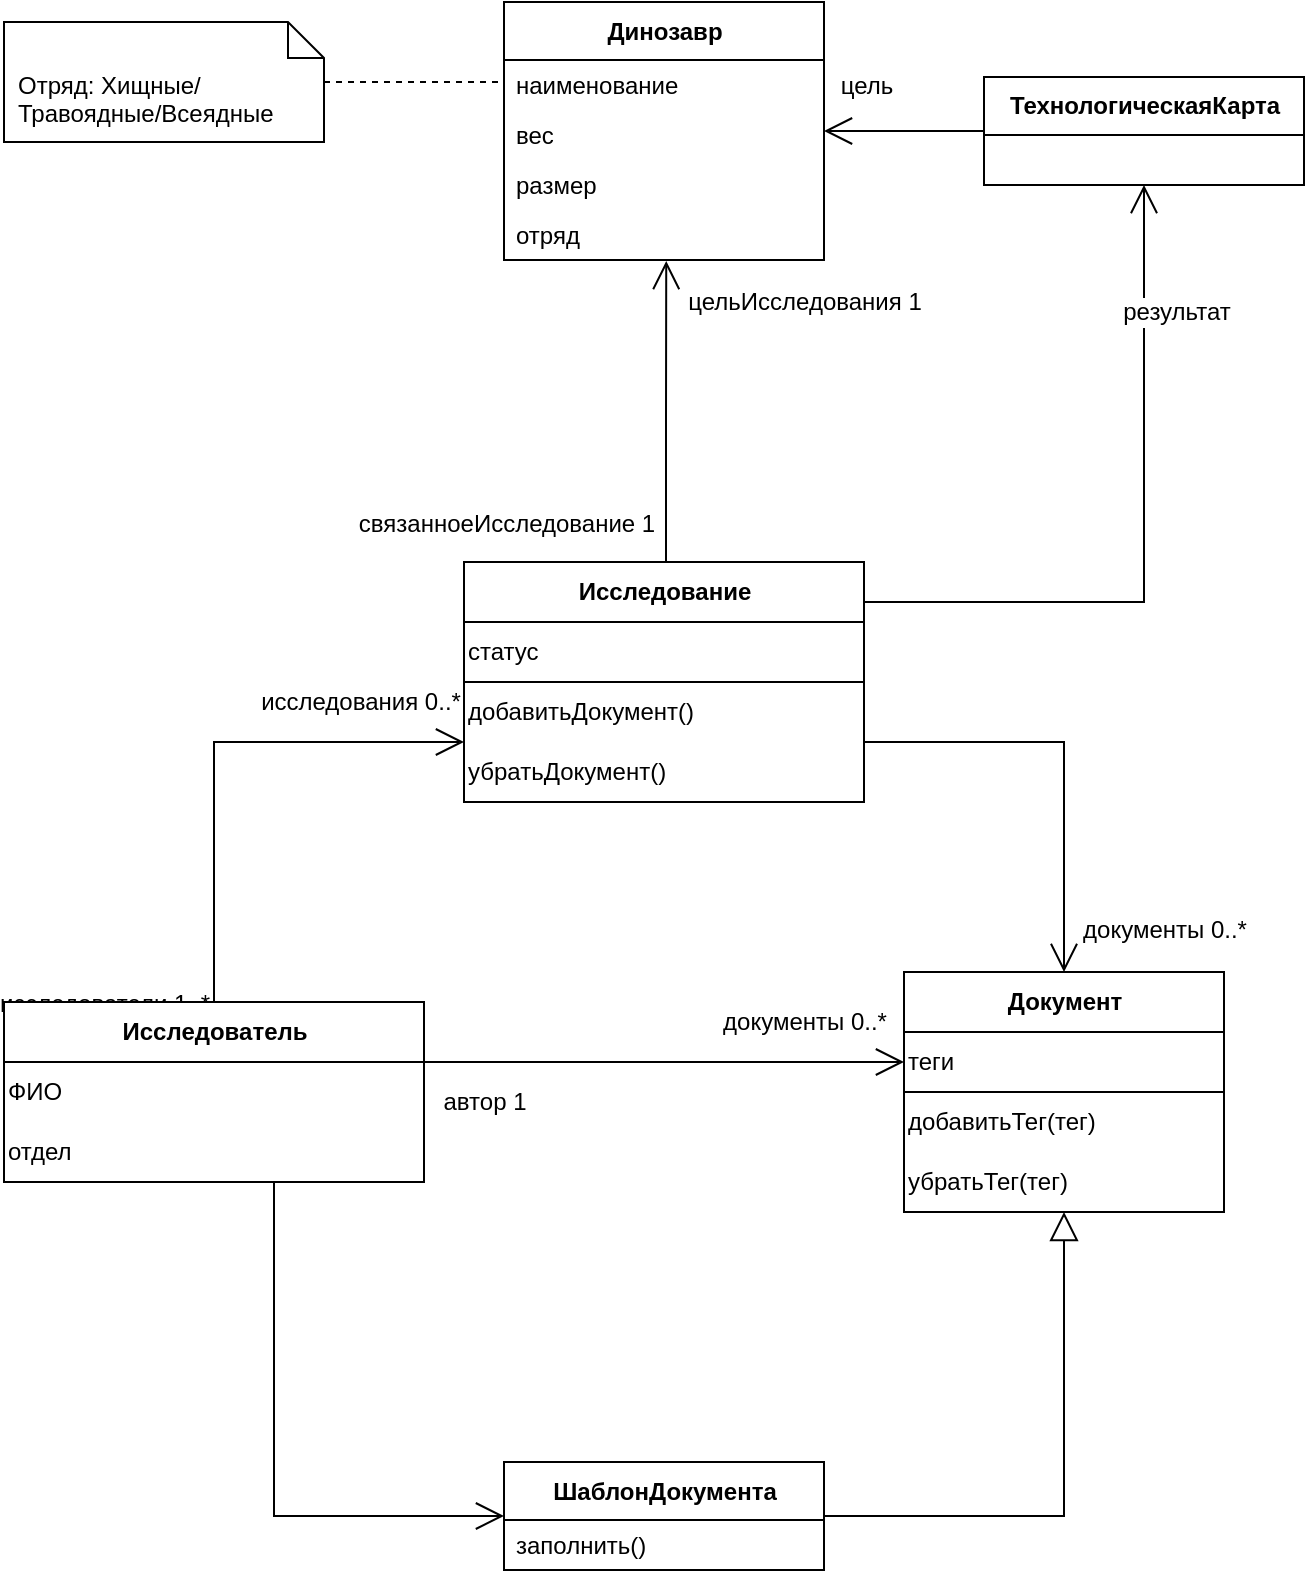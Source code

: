 <mxfile version="15.5.5" type="github">
  <diagram id="EWaqJKp26MO9iZfYcjwB" name="Page-1">
    <mxGraphModel dx="2568" dy="963" grid="1" gridSize="10" guides="1" tooltips="1" connect="1" arrows="1" fold="1" page="1" pageScale="1" pageWidth="850" pageHeight="1100" math="0" shadow="0">
      <root>
        <mxCell id="0" />
        <mxCell id="1" parent="0" />
        <mxCell id="ahwJquBwF2kLYBhXCvtw-14" value="документы 0..*" style="edgeStyle=orthogonalEdgeStyle;rounded=0;orthogonalLoop=1;jettySize=auto;html=1;endArrow=open;endFill=0;endSize=12;fontSize=12;entryX=0.5;entryY=0;entryDx=0;entryDy=0;" edge="1" parent="1" source="ahwJquBwF2kLYBhXCvtw-8" target="ahwJquBwF2kLYBhXCvtw-12">
          <mxGeometry x="0.804" y="50" relative="1" as="geometry">
            <mxPoint x="-120" y="160" as="targetPoint" />
            <Array as="points">
              <mxPoint x="-180" y="580" />
            </Array>
            <mxPoint as="offset" />
          </mxGeometry>
        </mxCell>
        <mxCell id="ahwJquBwF2kLYBhXCvtw-74" style="edgeStyle=orthogonalEdgeStyle;rounded=0;orthogonalLoop=1;jettySize=auto;html=1;fontSize=12;endArrow=open;endFill=0;endSize=12;entryX=0.507;entryY=1.02;entryDx=0;entryDy=0;entryPerimeter=0;" edge="1" parent="1" source="ahwJquBwF2kLYBhXCvtw-8" target="ahwJquBwF2kLYBhXCvtw-79">
          <mxGeometry relative="1" as="geometry">
            <mxPoint x="-440" y="190" as="targetPoint" />
            <Array as="points">
              <mxPoint x="-379" y="420" />
              <mxPoint x="-379" y="420" />
            </Array>
          </mxGeometry>
        </mxCell>
        <mxCell id="ahwJquBwF2kLYBhXCvtw-75" value="цельИсследования 1" style="edgeLabel;html=1;align=center;verticalAlign=middle;resizable=0;points=[];fontSize=12;" vertex="1" connectable="0" parent="ahwJquBwF2kLYBhXCvtw-74">
          <mxGeometry x="0.643" y="-1" relative="1" as="geometry">
            <mxPoint x="68" y="-7" as="offset" />
          </mxGeometry>
        </mxCell>
        <mxCell id="ahwJquBwF2kLYBhXCvtw-76" value="связанноеИсследование 1" style="edgeLabel;html=1;align=center;verticalAlign=middle;resizable=0;points=[];fontSize=12;" vertex="1" connectable="0" parent="ahwJquBwF2kLYBhXCvtw-74">
          <mxGeometry x="-0.569" y="-2" relative="1" as="geometry">
            <mxPoint x="-82" y="13" as="offset" />
          </mxGeometry>
        </mxCell>
        <mxCell id="ahwJquBwF2kLYBhXCvtw-8" value="Исследование" style="swimlane;fontStyle=1;align=center;verticalAlign=middle;childLayout=stackLayout;horizontal=1;startSize=30;horizontalStack=0;resizeParent=1;resizeParentMax=0;resizeLast=0;collapsible=0;marginBottom=0;html=1;" vertex="1" parent="1">
          <mxGeometry x="-480" y="490" width="200" height="120" as="geometry" />
        </mxCell>
        <mxCell id="ahwJquBwF2kLYBhXCvtw-21" value="статус" style="text;html=1;strokeColor=none;fillColor=none;align=left;verticalAlign=middle;whiteSpace=wrap;rounded=0;" vertex="1" parent="ahwJquBwF2kLYBhXCvtw-8">
          <mxGeometry y="30" width="200" height="30" as="geometry" />
        </mxCell>
        <mxCell id="ahwJquBwF2kLYBhXCvtw-22" value="" style="endArrow=none;html=1;rounded=0;endSize=12;exitX=0;exitY=0;exitDx=0;exitDy=0;entryX=1;entryY=0;entryDx=0;entryDy=0;" edge="1" parent="ahwJquBwF2kLYBhXCvtw-8" source="ahwJquBwF2kLYBhXCvtw-20" target="ahwJquBwF2kLYBhXCvtw-20">
          <mxGeometry width="50" height="50" relative="1" as="geometry">
            <mxPoint x="20" y="112.5" as="sourcePoint" />
            <mxPoint x="70" y="62.5" as="targetPoint" />
          </mxGeometry>
        </mxCell>
        <mxCell id="ahwJquBwF2kLYBhXCvtw-20" value="добавитьДокумент()" style="text;html=1;strokeColor=none;fillColor=none;align=left;verticalAlign=middle;whiteSpace=wrap;rounded=0;" vertex="1" parent="ahwJquBwF2kLYBhXCvtw-8">
          <mxGeometry y="60" width="200" height="30" as="geometry" />
        </mxCell>
        <mxCell id="ahwJquBwF2kLYBhXCvtw-25" value="убратьДокумент()" style="text;html=1;strokeColor=none;fillColor=none;align=left;verticalAlign=middle;whiteSpace=wrap;rounded=0;" vertex="1" parent="ahwJquBwF2kLYBhXCvtw-8">
          <mxGeometry y="90" width="200" height="30" as="geometry" />
        </mxCell>
        <mxCell id="ahwJquBwF2kLYBhXCvtw-61" style="edgeStyle=orthogonalEdgeStyle;rounded=0;orthogonalLoop=1;jettySize=auto;html=1;entryX=1;entryY=0.5;entryDx=0;entryDy=0;fontSize=12;endArrow=none;endFill=0;endSize=12;startArrow=open;startFill=0;startSize=12;" edge="1" parent="1" source="ahwJquBwF2kLYBhXCvtw-12" target="ahwJquBwF2kLYBhXCvtw-51">
          <mxGeometry relative="1" as="geometry">
            <Array as="points">
              <mxPoint x="-500" y="740" />
            </Array>
          </mxGeometry>
        </mxCell>
        <mxCell id="ahwJquBwF2kLYBhXCvtw-62" value="автор 1" style="edgeLabel;html=1;align=center;verticalAlign=middle;resizable=0;points=[];fontSize=12;" vertex="1" connectable="0" parent="ahwJquBwF2kLYBhXCvtw-61">
          <mxGeometry x="0.526" y="-1" relative="1" as="geometry">
            <mxPoint x="-16" y="21" as="offset" />
          </mxGeometry>
        </mxCell>
        <mxCell id="ahwJquBwF2kLYBhXCvtw-93" value="документы 0..*" style="edgeLabel;html=1;align=center;verticalAlign=middle;resizable=0;points=[];fontSize=12;" vertex="1" connectable="0" parent="ahwJquBwF2kLYBhXCvtw-61">
          <mxGeometry x="-0.819" y="-2" relative="1" as="geometry">
            <mxPoint x="-27" y="-18" as="offset" />
          </mxGeometry>
        </mxCell>
        <mxCell id="ahwJquBwF2kLYBhXCvtw-12" value="Документ" style="swimlane;fontStyle=1;align=center;verticalAlign=middle;childLayout=stackLayout;horizontal=1;startSize=30;horizontalStack=0;resizeParent=1;resizeParentMax=0;resizeLast=0;collapsible=0;marginBottom=0;html=1;" vertex="1" parent="1">
          <mxGeometry x="-260" y="695" width="160" height="120" as="geometry" />
        </mxCell>
        <mxCell id="ahwJquBwF2kLYBhXCvtw-50" value="теги" style="text;html=1;strokeColor=none;fillColor=none;align=left;verticalAlign=middle;whiteSpace=wrap;rounded=0;fontSize=12;" vertex="1" parent="ahwJquBwF2kLYBhXCvtw-12">
          <mxGeometry y="30" width="160" height="30" as="geometry" />
        </mxCell>
        <mxCell id="ahwJquBwF2kLYBhXCvtw-59" value="" style="endArrow=none;html=1;rounded=0;fontSize=12;endSize=12;exitX=0;exitY=1;exitDx=0;exitDy=0;entryX=1;entryY=0;entryDx=0;entryDy=0;" edge="1" parent="ahwJquBwF2kLYBhXCvtw-12" source="ahwJquBwF2kLYBhXCvtw-50" target="ahwJquBwF2kLYBhXCvtw-58">
          <mxGeometry width="50" height="50" relative="1" as="geometry">
            <mxPoint x="10" y="100" as="sourcePoint" />
            <mxPoint x="60" y="50" as="targetPoint" />
          </mxGeometry>
        </mxCell>
        <mxCell id="ahwJquBwF2kLYBhXCvtw-58" value="добавитьТег(тег)" style="text;html=1;strokeColor=none;fillColor=none;align=left;verticalAlign=middle;whiteSpace=wrap;rounded=0;fontSize=12;" vertex="1" parent="ahwJquBwF2kLYBhXCvtw-12">
          <mxGeometry y="60" width="160" height="30" as="geometry" />
        </mxCell>
        <mxCell id="ahwJquBwF2kLYBhXCvtw-60" value="убратьТег(тег)" style="text;html=1;strokeColor=none;fillColor=none;align=left;verticalAlign=middle;whiteSpace=wrap;rounded=0;fontSize=12;" vertex="1" parent="ahwJquBwF2kLYBhXCvtw-12">
          <mxGeometry y="90" width="160" height="30" as="geometry" />
        </mxCell>
        <mxCell id="ahwJquBwF2kLYBhXCvtw-56" value="исследования 0..*" style="edgeStyle=orthogonalEdgeStyle;rounded=0;orthogonalLoop=1;jettySize=auto;html=1;fontSize=12;endArrow=open;endFill=0;endSize=12;" edge="1" parent="1" source="ahwJquBwF2kLYBhXCvtw-51" target="ahwJquBwF2kLYBhXCvtw-8">
          <mxGeometry x="0.593" y="20" relative="1" as="geometry">
            <mxPoint x="-520" y="440" as="targetPoint" />
            <Array as="points">
              <mxPoint x="-605" y="580" />
            </Array>
            <mxPoint as="offset" />
          </mxGeometry>
        </mxCell>
        <mxCell id="ahwJquBwF2kLYBhXCvtw-57" value="исследователи 1..*" style="edgeLabel;html=1;align=center;verticalAlign=middle;resizable=0;points=[];fontSize=12;" vertex="1" connectable="0" parent="ahwJquBwF2kLYBhXCvtw-56">
          <mxGeometry x="-0.244" y="2" relative="1" as="geometry">
            <mxPoint x="-53" y="97" as="offset" />
          </mxGeometry>
        </mxCell>
        <mxCell id="ahwJquBwF2kLYBhXCvtw-96" style="edgeStyle=orthogonalEdgeStyle;rounded=0;orthogonalLoop=1;jettySize=auto;html=1;fontSize=12;startArrow=none;startFill=0;endArrow=open;endFill=0;endSize=12;" edge="1" parent="1" source="ahwJquBwF2kLYBhXCvtw-51" target="ahwJquBwF2kLYBhXCvtw-69">
          <mxGeometry relative="1" as="geometry">
            <Array as="points">
              <mxPoint x="-575" y="967" />
            </Array>
          </mxGeometry>
        </mxCell>
        <mxCell id="ahwJquBwF2kLYBhXCvtw-97" value="черновики 0..*" style="edgeLabel;html=1;align=center;verticalAlign=middle;resizable=0;points=[];fontSize=12;" vertex="1" connectable="0" parent="ahwJquBwF2kLYBhXCvtw-96">
          <mxGeometry x="0.904" y="2" relative="1" as="geometry">
            <mxPoint x="52" y="-3" as="offset" />
          </mxGeometry>
        </mxCell>
        <mxCell id="ahwJquBwF2kLYBhXCvtw-51" value="Исследователь" style="swimlane;fontStyle=1;align=center;verticalAlign=middle;childLayout=stackLayout;horizontal=1;startSize=30;horizontalStack=0;resizeParent=1;resizeParentMax=0;resizeLast=0;collapsible=0;marginBottom=0;html=1;" vertex="1" parent="1">
          <mxGeometry x="-710" y="710" width="210" height="90" as="geometry" />
        </mxCell>
        <mxCell id="ahwJquBwF2kLYBhXCvtw-53" value="" style="endArrow=none;html=1;rounded=0;endSize=12;exitX=0;exitY=0;exitDx=0;exitDy=0;entryX=1;entryY=0;entryDx=0;entryDy=0;" edge="1" parent="ahwJquBwF2kLYBhXCvtw-51">
          <mxGeometry width="50" height="50" relative="1" as="geometry">
            <mxPoint y="30" as="sourcePoint" />
            <mxPoint x="210" y="30" as="targetPoint" />
          </mxGeometry>
        </mxCell>
        <mxCell id="ahwJquBwF2kLYBhXCvtw-91" value="ФИО" style="text;html=1;strokeColor=none;fillColor=none;align=left;verticalAlign=middle;whiteSpace=wrap;rounded=0;fontSize=12;" vertex="1" parent="ahwJquBwF2kLYBhXCvtw-51">
          <mxGeometry y="30" width="210" height="30" as="geometry" />
        </mxCell>
        <mxCell id="ahwJquBwF2kLYBhXCvtw-92" value="отдел" style="text;html=1;strokeColor=none;fillColor=none;align=left;verticalAlign=middle;whiteSpace=wrap;rounded=0;fontSize=12;" vertex="1" parent="ahwJquBwF2kLYBhXCvtw-51">
          <mxGeometry y="60" width="210" height="30" as="geometry" />
        </mxCell>
        <mxCell id="ahwJquBwF2kLYBhXCvtw-95" style="edgeStyle=orthogonalEdgeStyle;rounded=0;orthogonalLoop=1;jettySize=auto;html=1;fontSize=12;startArrow=none;startFill=0;endArrow=block;endFill=0;endSize=12;" edge="1" parent="1" source="ahwJquBwF2kLYBhXCvtw-69" target="ahwJquBwF2kLYBhXCvtw-12">
          <mxGeometry relative="1" as="geometry" />
        </mxCell>
        <mxCell id="ahwJquBwF2kLYBhXCvtw-69" value="ШаблонДокумента" style="swimlane;fontStyle=1;align=center;verticalAlign=middle;childLayout=stackLayout;horizontal=1;startSize=29;horizontalStack=0;resizeParent=1;resizeParentMax=0;resizeLast=0;collapsible=0;marginBottom=0;html=1;fontSize=12;" vertex="1" parent="1">
          <mxGeometry x="-460" y="940" width="160" height="54" as="geometry" />
        </mxCell>
        <mxCell id="ahwJquBwF2kLYBhXCvtw-71" value="заполнить()" style="text;html=1;strokeColor=none;fillColor=none;align=left;verticalAlign=middle;spacingLeft=4;spacingRight=4;overflow=hidden;rotatable=0;points=[[0,0.5],[1,0.5]];portConstraint=eastwest;fontSize=12;" vertex="1" parent="ahwJquBwF2kLYBhXCvtw-69">
          <mxGeometry y="29" width="160" height="25" as="geometry" />
        </mxCell>
        <mxCell id="ahwJquBwF2kLYBhXCvtw-72" value="Динозавр" style="swimlane;fontStyle=1;align=center;verticalAlign=middle;childLayout=stackLayout;horizontal=1;startSize=29;horizontalStack=0;resizeParent=1;resizeParentMax=0;resizeLast=0;collapsible=0;marginBottom=0;html=1;fontSize=12;" vertex="1" parent="1">
          <mxGeometry x="-460" y="210" width="160" height="129" as="geometry" />
        </mxCell>
        <mxCell id="ahwJquBwF2kLYBhXCvtw-73" value="наименование" style="text;html=1;strokeColor=none;fillColor=none;align=left;verticalAlign=middle;spacingLeft=4;spacingRight=4;overflow=hidden;rotatable=0;points=[[0,0.5],[1,0.5]];portConstraint=eastwest;fontSize=12;" vertex="1" parent="ahwJquBwF2kLYBhXCvtw-72">
          <mxGeometry y="29" width="160" height="25" as="geometry" />
        </mxCell>
        <mxCell id="ahwJquBwF2kLYBhXCvtw-77" value="вес" style="text;html=1;strokeColor=none;fillColor=none;align=left;verticalAlign=middle;spacingLeft=4;spacingRight=4;overflow=hidden;rotatable=0;points=[[0,0.5],[1,0.5]];portConstraint=eastwest;fontSize=12;" vertex="1" parent="ahwJquBwF2kLYBhXCvtw-72">
          <mxGeometry y="54" width="160" height="25" as="geometry" />
        </mxCell>
        <mxCell id="ahwJquBwF2kLYBhXCvtw-78" value="размер" style="text;html=1;strokeColor=none;fillColor=none;align=left;verticalAlign=middle;spacingLeft=4;spacingRight=4;overflow=hidden;rotatable=0;points=[[0,0.5],[1,0.5]];portConstraint=eastwest;fontSize=12;" vertex="1" parent="ahwJquBwF2kLYBhXCvtw-72">
          <mxGeometry y="79" width="160" height="25" as="geometry" />
        </mxCell>
        <mxCell id="ahwJquBwF2kLYBhXCvtw-79" value="отряд" style="text;html=1;strokeColor=none;fillColor=none;align=left;verticalAlign=middle;spacingLeft=4;spacingRight=4;overflow=hidden;rotatable=0;points=[[0,0.5],[1,0.5]];portConstraint=eastwest;fontSize=12;" vertex="1" parent="ahwJquBwF2kLYBhXCvtw-72">
          <mxGeometry y="104" width="160" height="25" as="geometry" />
        </mxCell>
        <mxCell id="ahwJquBwF2kLYBhXCvtw-82" style="edgeStyle=orthogonalEdgeStyle;rounded=0;orthogonalLoop=1;jettySize=auto;html=1;fontSize=12;endArrow=none;endFill=0;endSize=12;dashed=1;" edge="1" parent="1" source="ahwJquBwF2kLYBhXCvtw-80" target="ahwJquBwF2kLYBhXCvtw-72">
          <mxGeometry relative="1" as="geometry">
            <Array as="points">
              <mxPoint x="-340" y="255" />
            </Array>
          </mxGeometry>
        </mxCell>
        <mxCell id="ahwJquBwF2kLYBhXCvtw-80" value="Отряд: Хищные/Травоядные/Всеядные" style="shape=note2;boundedLbl=1;whiteSpace=wrap;html=1;size=18;verticalAlign=top;align=left;spacingLeft=5;fontSize=12;" vertex="1" parent="1">
          <mxGeometry x="-710" y="220" width="160" height="60" as="geometry" />
        </mxCell>
        <mxCell id="ahwJquBwF2kLYBhXCvtw-86" style="edgeStyle=orthogonalEdgeStyle;rounded=0;orthogonalLoop=1;jettySize=auto;html=1;fontSize=12;endArrow=open;endFill=0;endSize=12;" edge="1" parent="1" source="ahwJquBwF2kLYBhXCvtw-84" target="ahwJquBwF2kLYBhXCvtw-72">
          <mxGeometry relative="1" as="geometry" />
        </mxCell>
        <mxCell id="ahwJquBwF2kLYBhXCvtw-89" value="цель" style="edgeLabel;html=1;align=center;verticalAlign=middle;resizable=0;points=[];fontSize=12;" vertex="1" connectable="0" parent="ahwJquBwF2kLYBhXCvtw-86">
          <mxGeometry x="0.568" y="-2" relative="1" as="geometry">
            <mxPoint x="3" y="-21" as="offset" />
          </mxGeometry>
        </mxCell>
        <mxCell id="ahwJquBwF2kLYBhXCvtw-88" style="edgeStyle=orthogonalEdgeStyle;rounded=0;orthogonalLoop=1;jettySize=auto;html=1;fontSize=12;endArrow=none;endFill=0;endSize=12;startArrow=open;startFill=0;startSize=12;" edge="1" parent="1" source="ahwJquBwF2kLYBhXCvtw-84" target="ahwJquBwF2kLYBhXCvtw-8">
          <mxGeometry relative="1" as="geometry">
            <Array as="points">
              <mxPoint x="-140" y="510" />
            </Array>
          </mxGeometry>
        </mxCell>
        <mxCell id="ahwJquBwF2kLYBhXCvtw-90" value="результат" style="edgeLabel;html=1;align=center;verticalAlign=middle;resizable=0;points=[];fontSize=12;" vertex="1" connectable="0" parent="ahwJquBwF2kLYBhXCvtw-88">
          <mxGeometry x="-0.706" y="-1" relative="1" as="geometry">
            <mxPoint x="17" y="12" as="offset" />
          </mxGeometry>
        </mxCell>
        <mxCell id="ahwJquBwF2kLYBhXCvtw-84" value="ТехнологическаяКарта" style="swimlane;fontStyle=1;align=center;verticalAlign=middle;childLayout=stackLayout;horizontal=1;startSize=29;horizontalStack=0;resizeParent=1;resizeParentMax=0;resizeLast=0;collapsible=0;marginBottom=0;html=1;fontSize=12;" vertex="1" parent="1">
          <mxGeometry x="-220" y="247.5" width="160" height="54" as="geometry" />
        </mxCell>
      </root>
    </mxGraphModel>
  </diagram>
</mxfile>
